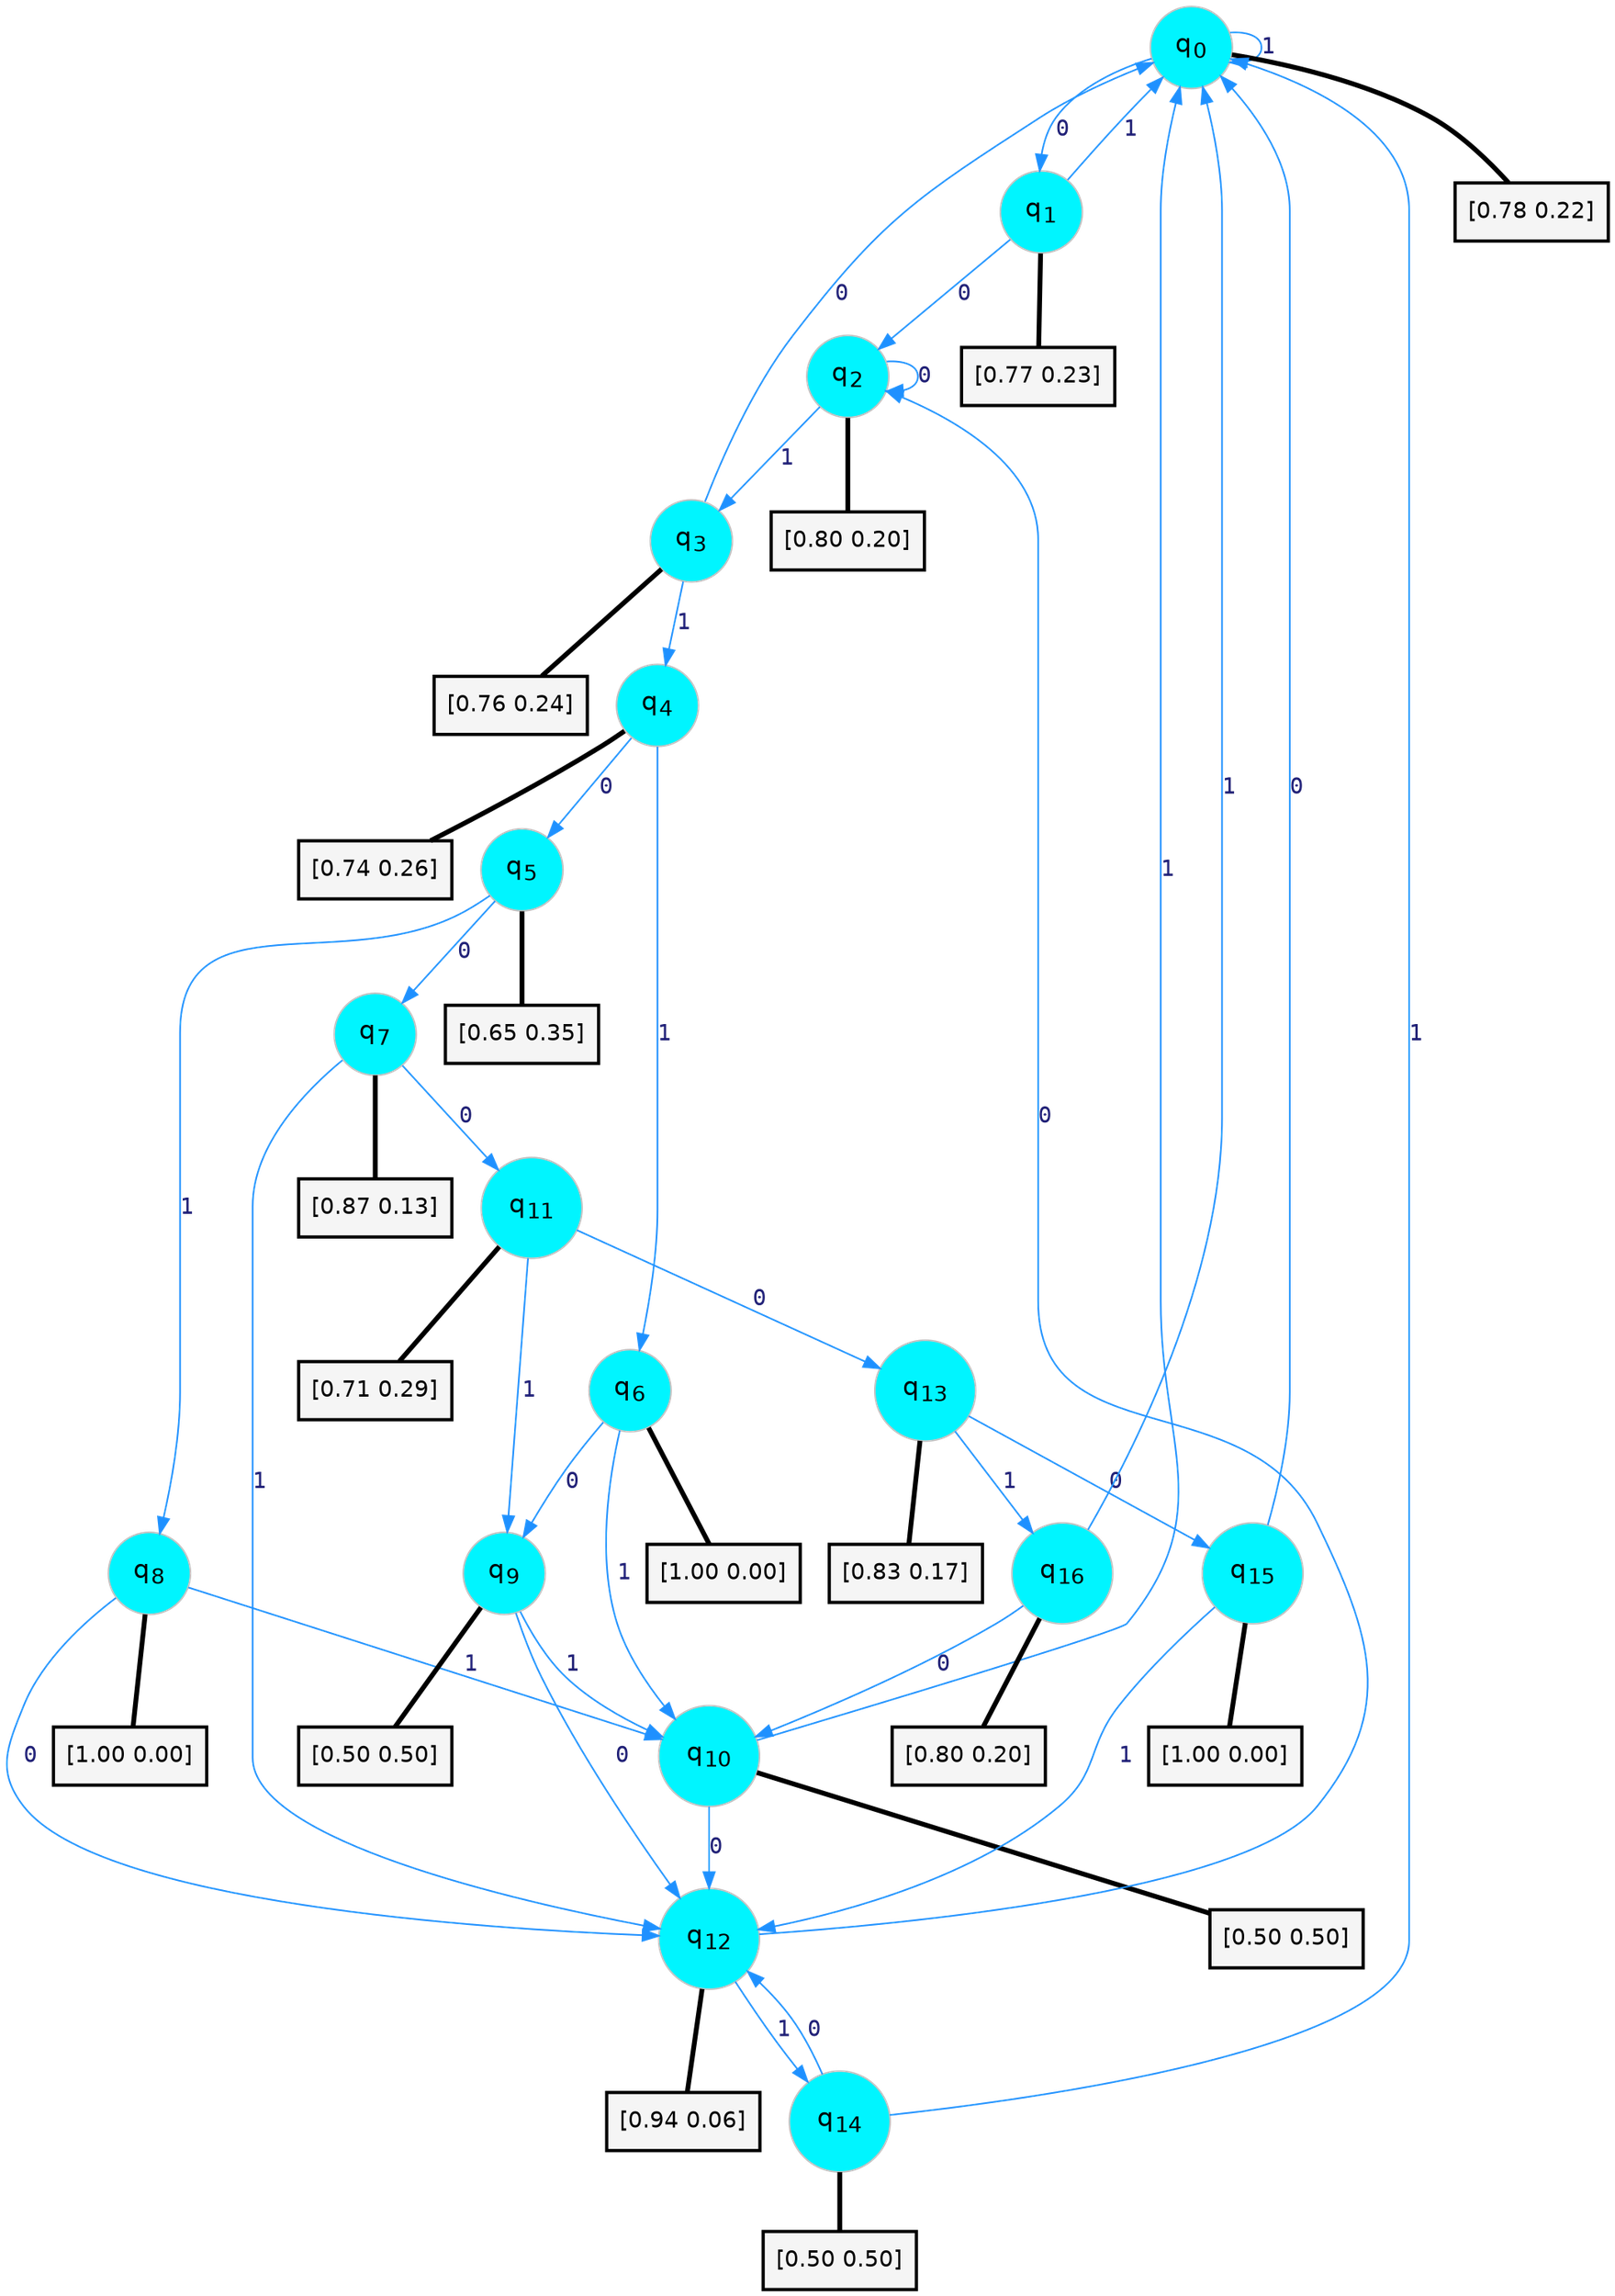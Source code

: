 digraph G {
graph [
bgcolor=transparent, dpi=300, rankdir=TD, size="40,25"];
node [
color=gray, fillcolor=turquoise1, fontcolor=black, fontname=Helvetica, fontsize=16, fontweight=bold, shape=circle, style=filled];
edge [
arrowsize=1, color=dodgerblue1, fontcolor=midnightblue, fontname=courier, fontweight=bold, penwidth=1, style=solid, weight=20];
0[label=<q<SUB>0</SUB>>];
1[label=<q<SUB>1</SUB>>];
2[label=<q<SUB>2</SUB>>];
3[label=<q<SUB>3</SUB>>];
4[label=<q<SUB>4</SUB>>];
5[label=<q<SUB>5</SUB>>];
6[label=<q<SUB>6</SUB>>];
7[label=<q<SUB>7</SUB>>];
8[label=<q<SUB>8</SUB>>];
9[label=<q<SUB>9</SUB>>];
10[label=<q<SUB>10</SUB>>];
11[label=<q<SUB>11</SUB>>];
12[label=<q<SUB>12</SUB>>];
13[label=<q<SUB>13</SUB>>];
14[label=<q<SUB>14</SUB>>];
15[label=<q<SUB>15</SUB>>];
16[label=<q<SUB>16</SUB>>];
17[label="[0.78 0.22]", shape=box,fontcolor=black, fontname=Helvetica, fontsize=14, penwidth=2, fillcolor=whitesmoke,color=black];
18[label="[0.77 0.23]", shape=box,fontcolor=black, fontname=Helvetica, fontsize=14, penwidth=2, fillcolor=whitesmoke,color=black];
19[label="[0.80 0.20]", shape=box,fontcolor=black, fontname=Helvetica, fontsize=14, penwidth=2, fillcolor=whitesmoke,color=black];
20[label="[0.76 0.24]", shape=box,fontcolor=black, fontname=Helvetica, fontsize=14, penwidth=2, fillcolor=whitesmoke,color=black];
21[label="[0.74 0.26]", shape=box,fontcolor=black, fontname=Helvetica, fontsize=14, penwidth=2, fillcolor=whitesmoke,color=black];
22[label="[0.65 0.35]", shape=box,fontcolor=black, fontname=Helvetica, fontsize=14, penwidth=2, fillcolor=whitesmoke,color=black];
23[label="[1.00 0.00]", shape=box,fontcolor=black, fontname=Helvetica, fontsize=14, penwidth=2, fillcolor=whitesmoke,color=black];
24[label="[0.87 0.13]", shape=box,fontcolor=black, fontname=Helvetica, fontsize=14, penwidth=2, fillcolor=whitesmoke,color=black];
25[label="[1.00 0.00]", shape=box,fontcolor=black, fontname=Helvetica, fontsize=14, penwidth=2, fillcolor=whitesmoke,color=black];
26[label="[0.50 0.50]", shape=box,fontcolor=black, fontname=Helvetica, fontsize=14, penwidth=2, fillcolor=whitesmoke,color=black];
27[label="[0.50 0.50]", shape=box,fontcolor=black, fontname=Helvetica, fontsize=14, penwidth=2, fillcolor=whitesmoke,color=black];
28[label="[0.71 0.29]", shape=box,fontcolor=black, fontname=Helvetica, fontsize=14, penwidth=2, fillcolor=whitesmoke,color=black];
29[label="[0.94 0.06]", shape=box,fontcolor=black, fontname=Helvetica, fontsize=14, penwidth=2, fillcolor=whitesmoke,color=black];
30[label="[0.83 0.17]", shape=box,fontcolor=black, fontname=Helvetica, fontsize=14, penwidth=2, fillcolor=whitesmoke,color=black];
31[label="[0.50 0.50]", shape=box,fontcolor=black, fontname=Helvetica, fontsize=14, penwidth=2, fillcolor=whitesmoke,color=black];
32[label="[1.00 0.00]", shape=box,fontcolor=black, fontname=Helvetica, fontsize=14, penwidth=2, fillcolor=whitesmoke,color=black];
33[label="[0.80 0.20]", shape=box,fontcolor=black, fontname=Helvetica, fontsize=14, penwidth=2, fillcolor=whitesmoke,color=black];
0->1 [label=0];
0->0 [label=1];
0->17 [arrowhead=none, penwidth=3,color=black];
1->2 [label=0];
1->0 [label=1];
1->18 [arrowhead=none, penwidth=3,color=black];
2->2 [label=0];
2->3 [label=1];
2->19 [arrowhead=none, penwidth=3,color=black];
3->0 [label=0];
3->4 [label=1];
3->20 [arrowhead=none, penwidth=3,color=black];
4->5 [label=0];
4->6 [label=1];
4->21 [arrowhead=none, penwidth=3,color=black];
5->7 [label=0];
5->8 [label=1];
5->22 [arrowhead=none, penwidth=3,color=black];
6->9 [label=0];
6->10 [label=1];
6->23 [arrowhead=none, penwidth=3,color=black];
7->11 [label=0];
7->12 [label=1];
7->24 [arrowhead=none, penwidth=3,color=black];
8->12 [label=0];
8->10 [label=1];
8->25 [arrowhead=none, penwidth=3,color=black];
9->12 [label=0];
9->10 [label=1];
9->26 [arrowhead=none, penwidth=3,color=black];
10->12 [label=0];
10->0 [label=1];
10->27 [arrowhead=none, penwidth=3,color=black];
11->13 [label=0];
11->9 [label=1];
11->28 [arrowhead=none, penwidth=3,color=black];
12->2 [label=0];
12->14 [label=1];
12->29 [arrowhead=none, penwidth=3,color=black];
13->15 [label=0];
13->16 [label=1];
13->30 [arrowhead=none, penwidth=3,color=black];
14->12 [label=0];
14->0 [label=1];
14->31 [arrowhead=none, penwidth=3,color=black];
15->0 [label=0];
15->12 [label=1];
15->32 [arrowhead=none, penwidth=3,color=black];
16->10 [label=0];
16->0 [label=1];
16->33 [arrowhead=none, penwidth=3,color=black];
}
